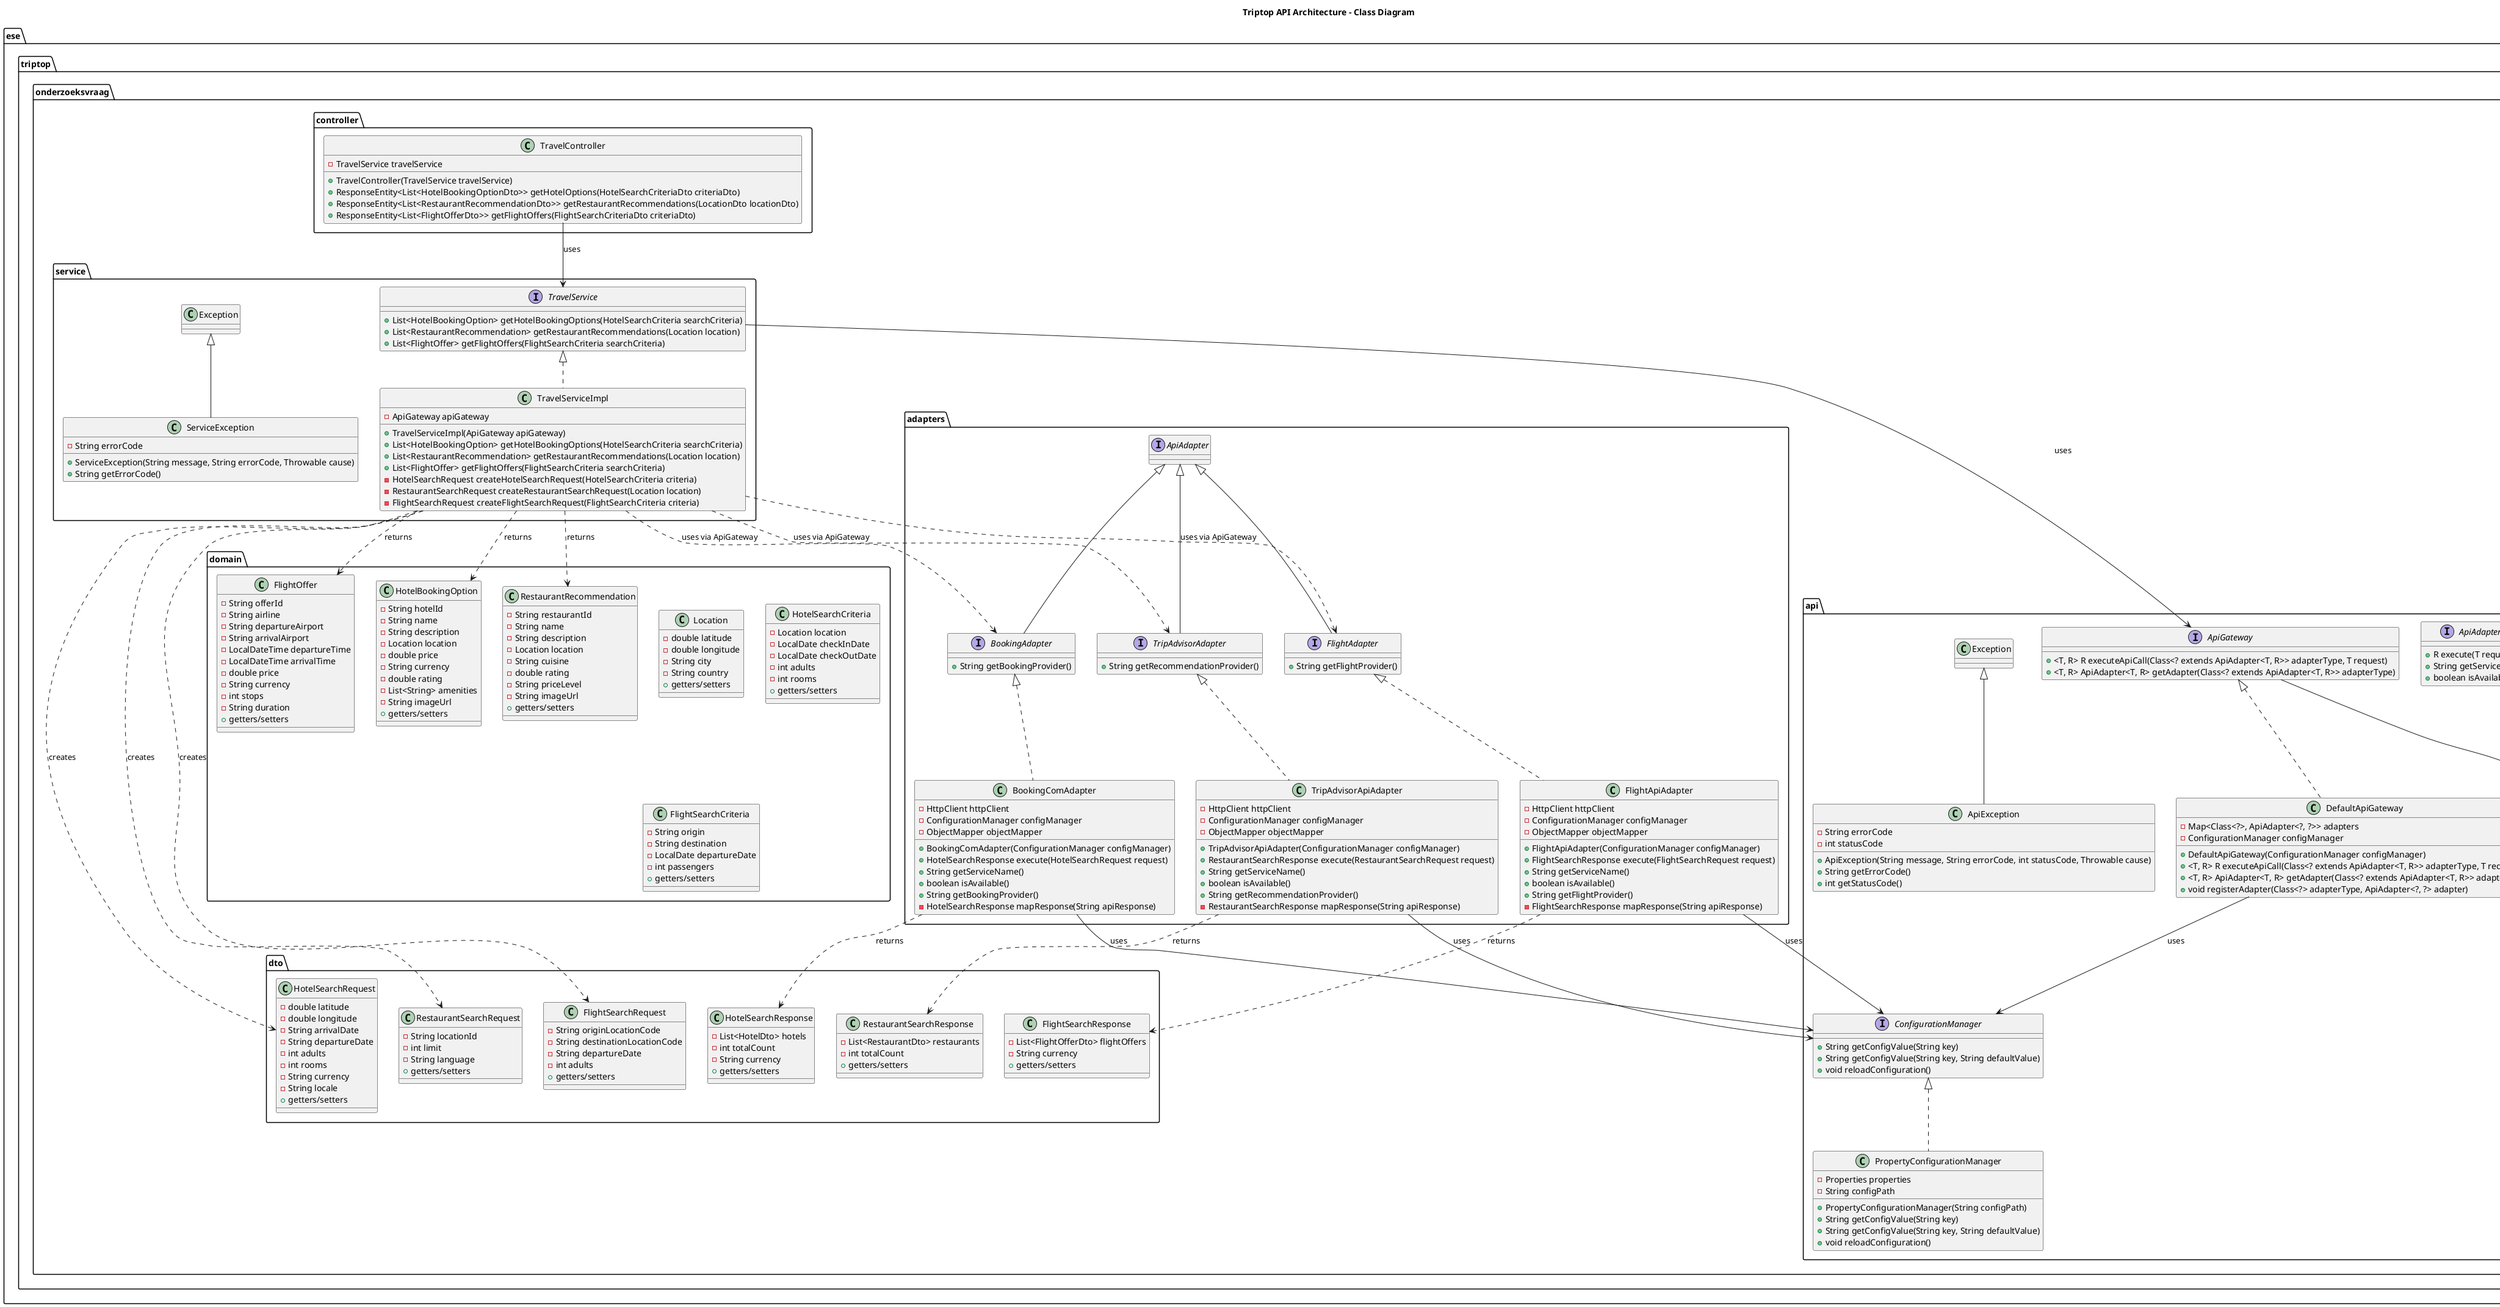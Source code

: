 @startuml
title Triptop API Architecture - Class Diagram

package "ese.triptop.onderzoeksvraag" {
    package "api" {
        interface ApiAdapter<T, R> {
            + R execute(T request)
            + String getServiceName()
            + boolean isAvailable()
        }
        
        interface ApiGateway {
            + <T, R> R executeApiCall(Class<? extends ApiAdapter<T, R>> adapterType, T request)
            + <T, R> ApiAdapter<T, R> getAdapter(Class<? extends ApiAdapter<T, R>> adapterType)
        }
        
        class DefaultApiGateway implements ApiGateway {
            - Map<Class<?>, ApiAdapter<?, ?>> adapters
            - ConfigurationManager configManager
            + DefaultApiGateway(ConfigurationManager configManager)
            + <T, R> R executeApiCall(Class<? extends ApiAdapter<T, R>> adapterType, T request)
            + <T, R> ApiAdapter<T, R> getAdapter(Class<? extends ApiAdapter<T, R>> adapterType)
            + void registerAdapter(Class<?> adapterType, ApiAdapter<?, ?> adapter)
        }
        
        class ApiException extends Exception {
            - String errorCode
            - int statusCode
            + ApiException(String message, String errorCode, int statusCode, Throwable cause)
            + String getErrorCode()
            + int getStatusCode()
        }
        
        interface ConfigurationManager {
            + String getConfigValue(String key)
            + String getConfigValue(String key, String defaultValue)
            + void reloadConfiguration()
        }
        
        class PropertyConfigurationManager implements ConfigurationManager {
            - Properties properties
            - String configPath
            + PropertyConfigurationManager(String configPath)
            + String getConfigValue(String key)
            + String getConfigValue(String key, String defaultValue)
            + void reloadConfiguration()
        }
    }
    
    package "adapters" {
        interface BookingAdapter extends ApiAdapter {
            + String getBookingProvider()
        }
        
        interface TripAdvisorAdapter extends ApiAdapter {
            + String getRecommendationProvider()
        }
        
        interface FlightAdapter extends ApiAdapter {
            + String getFlightProvider()
        }
        
        class BookingComAdapter implements BookingAdapter {
            - HttpClient httpClient
            - ConfigurationManager configManager
            - ObjectMapper objectMapper
            + BookingComAdapter(ConfigurationManager configManager)
            + HotelSearchResponse execute(HotelSearchRequest request)
            + String getServiceName()
            + boolean isAvailable()
            + String getBookingProvider()
            - HotelSearchResponse mapResponse(String apiResponse)
        }
        
        class TripAdvisorApiAdapter implements TripAdvisorAdapter {
            - HttpClient httpClient
            - ConfigurationManager configManager
            - ObjectMapper objectMapper
            + TripAdvisorApiAdapter(ConfigurationManager configManager)
            + RestaurantSearchResponse execute(RestaurantSearchRequest request)
            + String getServiceName()
            + boolean isAvailable()
            + String getRecommendationProvider()
            - RestaurantSearchResponse mapResponse(String apiResponse)
        }
        
        class FlightApiAdapter implements FlightAdapter {
            - HttpClient httpClient
            - ConfigurationManager configManager
            - ObjectMapper objectMapper
            + FlightApiAdapter(ConfigurationManager configManager)
            + FlightSearchResponse execute(FlightSearchRequest request)
            + String getServiceName()
            + boolean isAvailable()
            + String getFlightProvider()
            - FlightSearchResponse mapResponse(String apiResponse)
        }
    }
    
    package "service" {
        interface TravelService {
            + List<HotelBookingOption> getHotelBookingOptions(HotelSearchCriteria searchCriteria)
            + List<RestaurantRecommendation> getRestaurantRecommendations(Location location)
            + List<FlightOffer> getFlightOffers(FlightSearchCriteria searchCriteria)
        }
        
        class TravelServiceImpl implements TravelService {
            - ApiGateway apiGateway
            + TravelServiceImpl(ApiGateway apiGateway)
            + List<HotelBookingOption> getHotelBookingOptions(HotelSearchCriteria searchCriteria)
            + List<RestaurantRecommendation> getRestaurantRecommendations(Location location)
            + List<FlightOffer> getFlightOffers(FlightSearchCriteria searchCriteria)
            - HotelSearchRequest createHotelSearchRequest(HotelSearchCriteria criteria)
            - RestaurantSearchRequest createRestaurantSearchRequest(Location location)
            - FlightSearchRequest createFlightSearchRequest(FlightSearchCriteria criteria)
        }
        
        class ServiceException extends Exception {
            - String errorCode
            + ServiceException(String message, String errorCode, Throwable cause)
            + String getErrorCode()
        }
    }
    
    package "controller" {
        class TravelController {
            - TravelService travelService
            + TravelController(TravelService travelService)
            + ResponseEntity<List<HotelBookingOptionDto>> getHotelOptions(HotelSearchCriteriaDto criteriaDto)
            + ResponseEntity<List<RestaurantRecommendationDto>> getRestaurantRecommendations(LocationDto locationDto)
            + ResponseEntity<List<FlightOfferDto>> getFlightOffers(FlightSearchCriteriaDto criteriaDto)
        }
    }
    
    package "dto" {
        class HotelSearchRequest {
            - double latitude
            - double longitude
            - String arrivalDate
            - String departureDate
            - int adults
            - int rooms
            - String currency
            - String locale
            + getters/setters
        }
        
        class HotelSearchResponse {
            - List<HotelDto> hotels
            - int totalCount
            - String currency
            + getters/setters
        }
        
        class RestaurantSearchRequest {
            - String locationId
            - int limit
            - String language
            + getters/setters
        }
        
        class RestaurantSearchResponse {
            - List<RestaurantDto> restaurants
            - int totalCount
            + getters/setters
        }
        
        class FlightSearchRequest {
            - String originLocationCode
            - String destinationLocationCode
            - String departureDate
            - int adults
            + getters/setters
        }
        
        class FlightSearchResponse {
            - List<FlightOfferDto> flightOffers
            - String currency
            + getters/setters
        }
    }
    
    package "domain" {
        class HotelBookingOption {
            - String hotelId
            - String name
            - String description
            - Location location
            - double price
            - String currency
            - double rating
            - List<String> amenities
            - String imageUrl
            + getters/setters
        }
        
        class RestaurantRecommendation {
            - String restaurantId
            - String name
            - String description
            - Location location
            - String cuisine
            - double rating
            - String priceLevel
            - String imageUrl
            + getters/setters
        }
        
        class FlightOffer {
            - String offerId
            - String airline
            - String departureAirport
            - String arrivalAirport
            - LocalDateTime departureTime
            - LocalDateTime arrivalTime
            - double price
            - String currency
            - int stops
            - String duration
            + getters/setters
        }
        
        class Location {
            - double latitude
            - double longitude
            - String city
            - String country
            + getters/setters
        }
        
        class HotelSearchCriteria {
            - Location location
            - LocalDate checkInDate
            - LocalDate checkOutDate
            - int adults
            - int rooms
            + getters/setters
        }
        
        class FlightSearchCriteria {
            - String origin
            - String destination
            - LocalDate departureDate
            - int passengers
            + getters/setters
        }
    }
}

' Relationships
ApiGateway --> ApiAdapter : uses
DefaultApiGateway --> ConfigurationManager : uses
TravelService --> ApiGateway : uses
TravelController --> TravelService : uses

BookingComAdapter --> ConfigurationManager : uses
TripAdvisorApiAdapter --> ConfigurationManager : uses
FlightApiAdapter --> ConfigurationManager : uses

TravelServiceImpl ..> HotelSearchRequest : creates
TravelServiceImpl ..> RestaurantSearchRequest : creates
TravelServiceImpl ..> FlightSearchRequest : creates

TravelServiceImpl ..> BookingAdapter : uses via ApiGateway
TravelServiceImpl ..> TripAdvisorAdapter : uses via ApiGateway
TravelServiceImpl ..> FlightAdapter : uses via ApiGateway

BookingComAdapter ..> HotelSearchResponse : returns
TripAdvisorApiAdapter ..> RestaurantSearchResponse : returns
FlightApiAdapter ..> FlightSearchResponse : returns

TravelServiceImpl ..> HotelBookingOption : returns
TravelServiceImpl ..> RestaurantRecommendation : returns
TravelServiceImpl ..> FlightOffer : returns

@enduml
